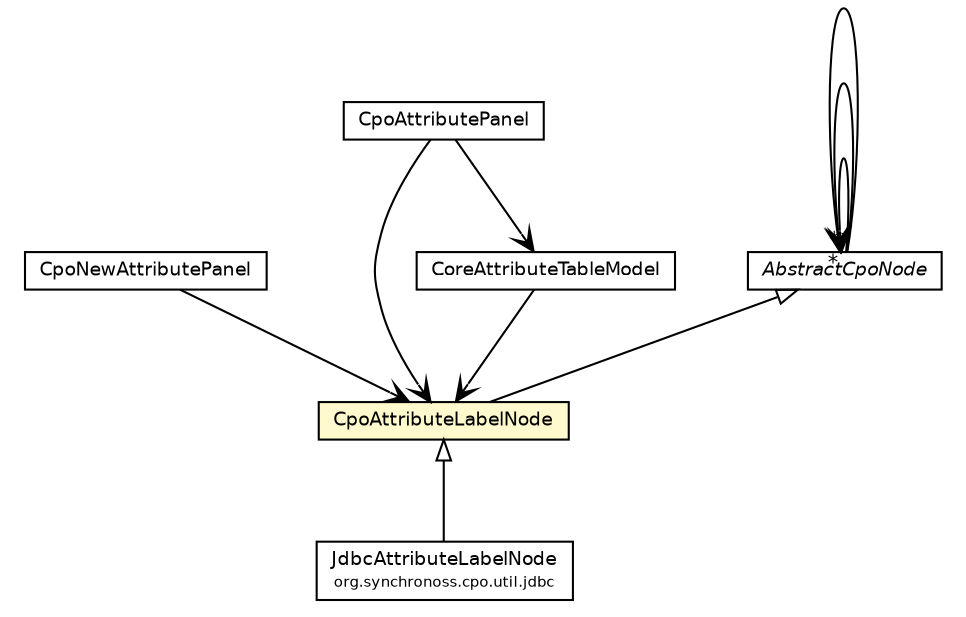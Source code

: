 #!/usr/local/bin/dot
#
# Class diagram 
# Generated by UMLGraph version 5.1 (http://www.umlgraph.org/)
#

digraph G {
	edge [fontname="Helvetica",fontsize=10,labelfontname="Helvetica",labelfontsize=10];
	node [fontname="Helvetica",fontsize=10,shape=plaintext];
	nodesep=0.25;
	ranksep=0.5;
	// org.synchronoss.cpo.util.CpoNewAttributePanel
	c2972 [label=<<table title="org.synchronoss.cpo.util.CpoNewAttributePanel" border="0" cellborder="1" cellspacing="0" cellpadding="2" port="p" href="./CpoNewAttributePanel.html">
		<tr><td><table border="0" cellspacing="0" cellpadding="1">
<tr><td align="center" balign="center"> CpoNewAttributePanel </td></tr>
		</table></td></tr>
		</table>>, fontname="Helvetica", fontcolor="black", fontsize=9.0];
	// org.synchronoss.cpo.util.CpoAttributePanel
	c2982 [label=<<table title="org.synchronoss.cpo.util.CpoAttributePanel" border="0" cellborder="1" cellspacing="0" cellpadding="2" port="p" href="./CpoAttributePanel.html">
		<tr><td><table border="0" cellspacing="0" cellpadding="1">
<tr><td align="center" balign="center"> CpoAttributePanel </td></tr>
		</table></td></tr>
		</table>>, fontname="Helvetica", fontcolor="black", fontsize=9.0];
	// org.synchronoss.cpo.util.CpoAttributeLabelNode
	c2984 [label=<<table title="org.synchronoss.cpo.util.CpoAttributeLabelNode" border="0" cellborder="1" cellspacing="0" cellpadding="2" port="p" bgcolor="lemonChiffon" href="./CpoAttributeLabelNode.html">
		<tr><td><table border="0" cellspacing="0" cellpadding="1">
<tr><td align="center" balign="center"> CpoAttributeLabelNode </td></tr>
		</table></td></tr>
		</table>>, fontname="Helvetica", fontcolor="black", fontsize=9.0];
	// org.synchronoss.cpo.util.CoreAttributeTableModel
	c2987 [label=<<table title="org.synchronoss.cpo.util.CoreAttributeTableModel" border="0" cellborder="1" cellspacing="0" cellpadding="2" port="p" href="./CoreAttributeTableModel.html">
		<tr><td><table border="0" cellspacing="0" cellpadding="1">
<tr><td align="center" balign="center"> CoreAttributeTableModel </td></tr>
		</table></td></tr>
		</table>>, fontname="Helvetica", fontcolor="black", fontsize=9.0];
	// org.synchronoss.cpo.util.AbstractCpoNode
	c2990 [label=<<table title="org.synchronoss.cpo.util.AbstractCpoNode" border="0" cellborder="1" cellspacing="0" cellpadding="2" port="p" href="./AbstractCpoNode.html">
		<tr><td><table border="0" cellspacing="0" cellpadding="1">
<tr><td align="center" balign="center"><font face="Helvetica-Oblique"> AbstractCpoNode </font></td></tr>
		</table></td></tr>
		</table>>, fontname="Helvetica", fontcolor="black", fontsize=9.0];
	// org.synchronoss.cpo.util.jdbc.JdbcAttributeLabelNode
	c3003 [label=<<table title="org.synchronoss.cpo.util.jdbc.JdbcAttributeLabelNode" border="0" cellborder="1" cellspacing="0" cellpadding="2" port="p" href="./jdbc/JdbcAttributeLabelNode.html">
		<tr><td><table border="0" cellspacing="0" cellpadding="1">
<tr><td align="center" balign="center"> JdbcAttributeLabelNode </td></tr>
<tr><td align="center" balign="center"><font point-size="7.0"> org.synchronoss.cpo.util.jdbc </font></td></tr>
		</table></td></tr>
		</table>>, fontname="Helvetica", fontcolor="black", fontsize=9.0];
	//org.synchronoss.cpo.util.CpoAttributeLabelNode extends org.synchronoss.cpo.util.AbstractCpoNode
	c2990:p -> c2984:p [dir=back,arrowtail=empty];
	//org.synchronoss.cpo.util.jdbc.JdbcAttributeLabelNode extends org.synchronoss.cpo.util.CpoAttributeLabelNode
	c2984:p -> c3003:p [dir=back,arrowtail=empty];
	// org.synchronoss.cpo.util.CpoNewAttributePanel NAVASSOC org.synchronoss.cpo.util.CpoAttributeLabelNode
	c2972:p -> c2984:p [taillabel="", label="", headlabel="", fontname="Helvetica", fontcolor="black", fontsize=10.0, color="black", arrowhead=open];
	// org.synchronoss.cpo.util.CpoAttributePanel NAVASSOC org.synchronoss.cpo.util.CpoAttributeLabelNode
	c2982:p -> c2984:p [taillabel="", label="", headlabel="", fontname="Helvetica", fontcolor="black", fontsize=10.0, color="black", arrowhead=open];
	// org.synchronoss.cpo.util.CpoAttributePanel NAVASSOC org.synchronoss.cpo.util.CoreAttributeTableModel
	c2982:p -> c2987:p [taillabel="", label="", headlabel="", fontname="Helvetica", fontcolor="black", fontsize=10.0, color="black", arrowhead=open];
	// org.synchronoss.cpo.util.CoreAttributeTableModel NAVASSOC org.synchronoss.cpo.util.CpoAttributeLabelNode
	c2987:p -> c2984:p [taillabel="", label="", headlabel="", fontname="Helvetica", fontcolor="black", fontsize=10.0, color="black", arrowhead=open];
	// org.synchronoss.cpo.util.AbstractCpoNode NAVASSOC org.synchronoss.cpo.util.AbstractCpoNode
	c2990:p -> c2990:p [taillabel="", label="", headlabel="*", fontname="Helvetica", fontcolor="black", fontsize=10.0, color="black", arrowhead=open];
	// org.synchronoss.cpo.util.AbstractCpoNode NAVASSOC org.synchronoss.cpo.util.AbstractCpoNode
	c2990:p -> c2990:p [taillabel="", label="", headlabel="*", fontname="Helvetica", fontcolor="black", fontsize=10.0, color="black", arrowhead=open];
	// org.synchronoss.cpo.util.AbstractCpoNode NAVASSOC org.synchronoss.cpo.util.AbstractCpoNode
	c2990:p -> c2990:p [taillabel="", label="", headlabel="*", fontname="Helvetica", fontcolor="black", fontsize=10.0, color="black", arrowhead=open];
}

